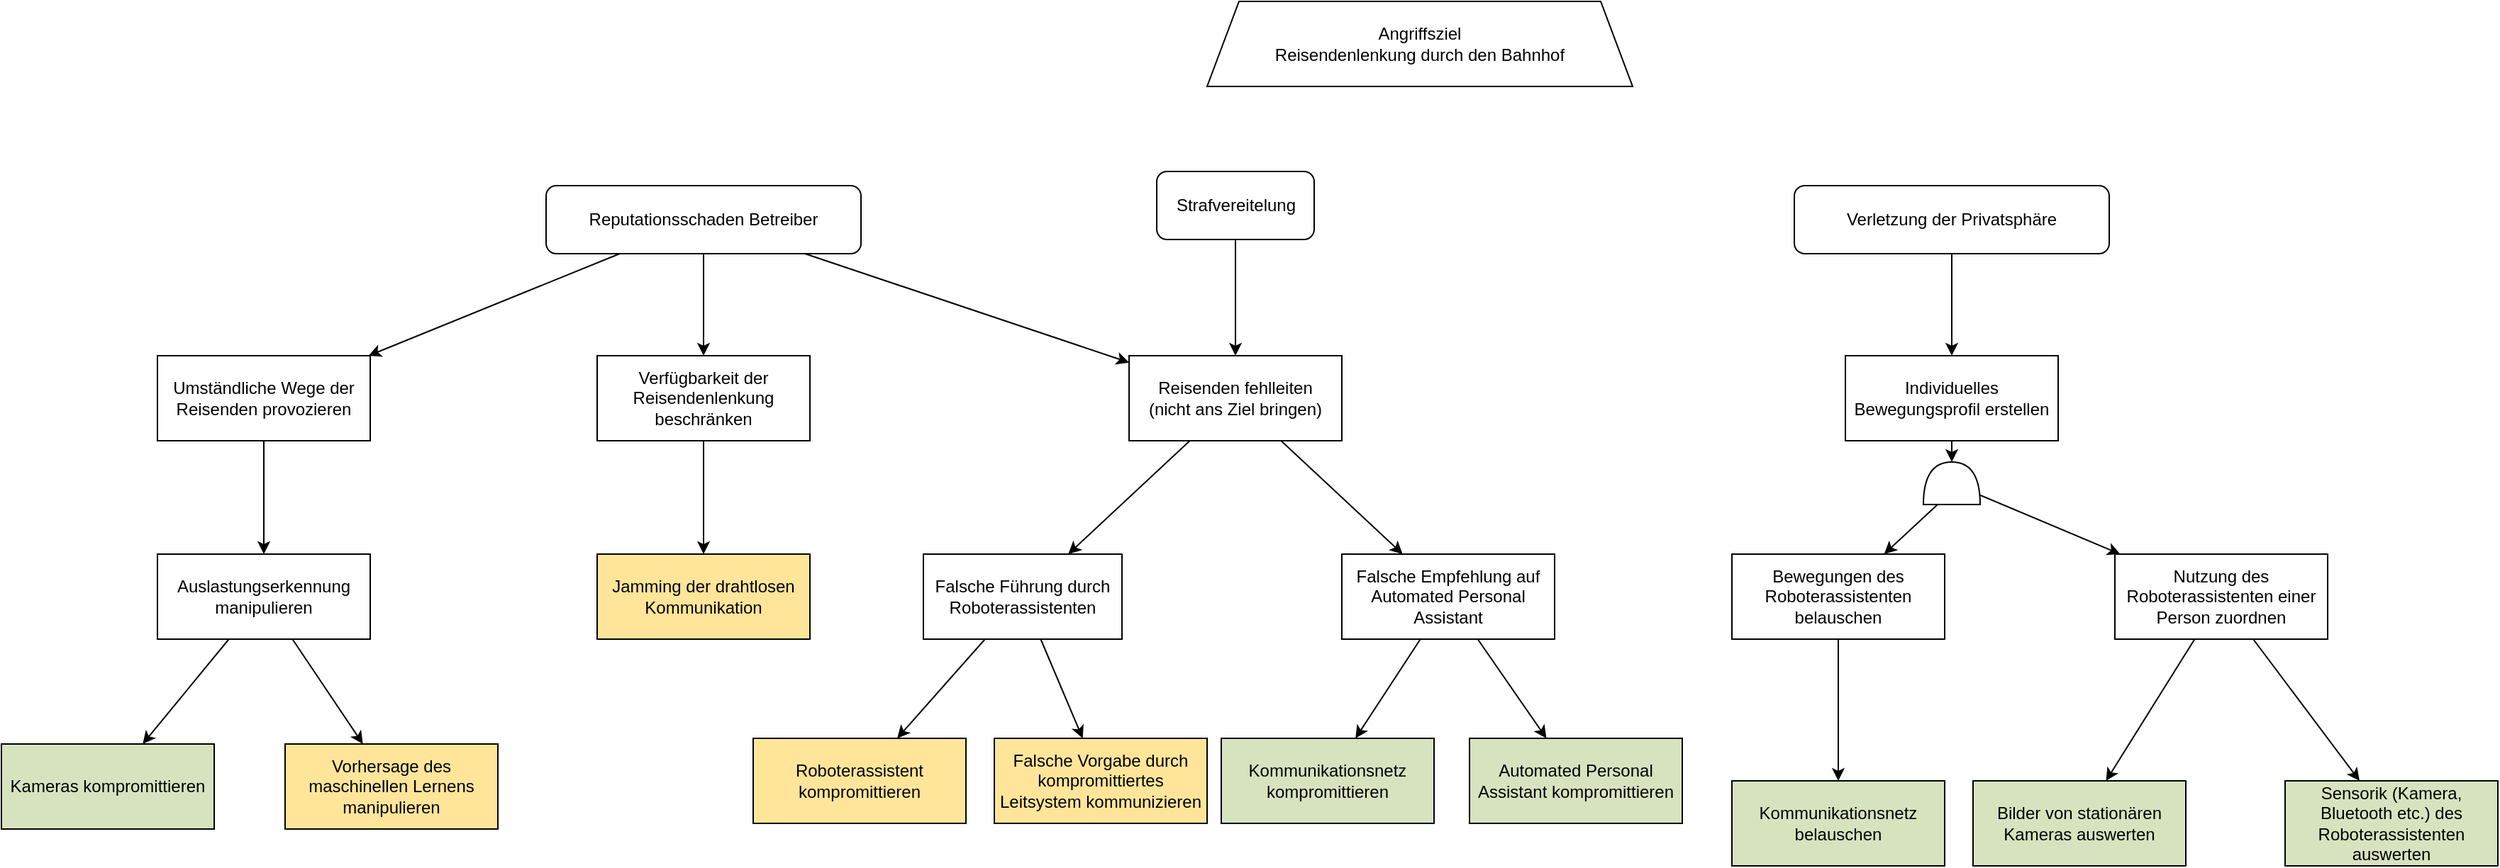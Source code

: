 <mxfile compressed="false" version="15.7.3" type="device">
  <diagram id="jtEWjEJLr_3nwjV8xUw6" name="Seite-1">
    <mxGraphModel dx="1422" dy="875" grid="1" gridSize="10" guides="1" tooltips="1" connect="1" arrows="1" fold="1" page="1" pageScale="1" pageWidth="1169" pageHeight="827" math="0" shadow="0">
      <root>
        <mxCell id="0" />
        <mxCell id="1" parent="0" />
        <mxCell id="-15SaIJ1APMnmhbEbIku-1" value="Angriffsziel&#xa;Reisendenlenkung durch den Bahnhof" style="whiteSpace=wrap;shape=trapezoid;size=0.075;" parent="1" vertex="1">
          <mxGeometry x="980" y="40" width="300" height="60" as="geometry" />
        </mxCell>
        <mxCell id="6N23MCBrWHuTn4E1IJ8b-25" style="edgeStyle=none;rounded=0;orthogonalLoop=1;jettySize=auto;" parent="1" source="-15SaIJ1APMnmhbEbIku-2" target="6N23MCBrWHuTn4E1IJ8b-24" edge="1">
          <mxGeometry relative="1" as="geometry" />
        </mxCell>
        <mxCell id="6N23MCBrWHuTn4E1IJ8b-31" style="edgeStyle=none;rounded=0;orthogonalLoop=1;jettySize=auto;" parent="1" source="-15SaIJ1APMnmhbEbIku-2" target="6N23MCBrWHuTn4E1IJ8b-30" edge="1">
          <mxGeometry relative="1" as="geometry" />
        </mxCell>
        <mxCell id="-15SaIJ1APMnmhbEbIku-2" value="Falsche Führung durch Roboterassistenten" style="whiteSpace=wrap;" parent="1" vertex="1">
          <mxGeometry x="780" y="430" width="140" height="60" as="geometry" />
        </mxCell>
        <mxCell id="uznBHEq51SKw7-3nmw6W-7" style="edgeStyle=none;rounded=0;orthogonalLoop=1;jettySize=auto;" parent="1" source="-15SaIJ1APMnmhbEbIku-3" target="uznBHEq51SKw7-3nmw6W-6" edge="1">
          <mxGeometry relative="1" as="geometry" />
        </mxCell>
        <mxCell id="6N23MCBrWHuTn4E1IJ8b-32" style="edgeStyle=none;rounded=0;orthogonalLoop=1;jettySize=auto;" parent="1" source="-15SaIJ1APMnmhbEbIku-3" target="uznBHEq51SKw7-3nmw6W-4" edge="1">
          <mxGeometry relative="1" as="geometry" />
        </mxCell>
        <mxCell id="-15SaIJ1APMnmhbEbIku-3" value="Auslastungserkennung manipulieren" style="whiteSpace=wrap;" parent="1" vertex="1">
          <mxGeometry x="240" y="430" width="150" height="60" as="geometry" />
        </mxCell>
        <mxCell id="uznBHEq51SKw7-3nmw6W-1" value="Jamming der drahtlosen Kommunikation" style="fillColor=#fee599;whiteSpace=wrap;" parent="1" vertex="1">
          <mxGeometry x="550" y="430" width="150" height="60" as="geometry" />
        </mxCell>
        <mxCell id="6N23MCBrWHuTn4E1IJ8b-8" style="edgeStyle=none;rounded=0;orthogonalLoop=1;jettySize=auto;exitX=0;exitY=0.25;exitDx=0;exitDy=0;exitPerimeter=0;" parent="1" source="6N23MCBrWHuTn4E1IJ8b-9" target="6N23MCBrWHuTn4E1IJ8b-7" edge="1">
          <mxGeometry relative="1" as="geometry" />
        </mxCell>
        <mxCell id="6N23MCBrWHuTn4E1IJ8b-10" style="edgeStyle=none;rounded=0;orthogonalLoop=1;jettySize=auto;entryX=1;entryY=0.5;entryDx=0;entryDy=0;entryPerimeter=0;" parent="1" source="uznBHEq51SKw7-3nmw6W-2" target="6N23MCBrWHuTn4E1IJ8b-9" edge="1">
          <mxGeometry relative="1" as="geometry" />
        </mxCell>
        <mxCell id="uznBHEq51SKw7-3nmw6W-2" value="Individuelles Bewegungsprofil erstellen" style="whiteSpace=wrap;" parent="1" vertex="1">
          <mxGeometry x="1430" y="290" width="150" height="60" as="geometry" />
        </mxCell>
        <mxCell id="uznBHEq51SKw7-3nmw6W-4" value="Vorhersage des maschinellen Lernens manipulieren" style="fillColor=#fee599;whiteSpace=wrap;" parent="1" vertex="1">
          <mxGeometry x="330" y="564" width="150" height="60" as="geometry" />
        </mxCell>
        <mxCell id="uznBHEq51SKw7-3nmw6W-6" value="Kameras kompromittieren" style="whiteSpace=wrap;fillColor=#d7e3bf;" parent="1" vertex="1">
          <mxGeometry x="130" y="564" width="150" height="60" as="geometry" />
        </mxCell>
        <mxCell id="6N23MCBrWHuTn4E1IJ8b-1" style="rounded=0;orthogonalLoop=1;jettySize=auto;" parent="1" source="uznBHEq51SKw7-3nmw6W-9" target="-15SaIJ1APMnmhbEbIku-2" edge="1">
          <mxGeometry relative="1" as="geometry" />
        </mxCell>
        <mxCell id="6N23MCBrWHuTn4E1IJ8b-4" value="" style="edgeStyle=none;rounded=0;orthogonalLoop=1;jettySize=auto;" parent="1" source="uznBHEq51SKw7-3nmw6W-9" target="6N23MCBrWHuTn4E1IJ8b-6" edge="1">
          <mxGeometry relative="1" as="geometry">
            <mxPoint x="1298.182" y="430" as="targetPoint" />
          </mxGeometry>
        </mxCell>
        <mxCell id="uznBHEq51SKw7-3nmw6W-9" value="Reisenden fehlleiten&#xa;(nicht ans Ziel bringen)" style="whiteSpace=wrap;" parent="1" vertex="1">
          <mxGeometry x="925" y="290" width="150" height="60" as="geometry" />
        </mxCell>
        <mxCell id="6N23MCBrWHuTn4E1IJ8b-28" style="edgeStyle=none;rounded=0;orthogonalLoop=1;jettySize=auto;" parent="1" source="6N23MCBrWHuTn4E1IJ8b-6" target="6N23MCBrWHuTn4E1IJ8b-26" edge="1">
          <mxGeometry relative="1" as="geometry" />
        </mxCell>
        <mxCell id="6N23MCBrWHuTn4E1IJ8b-29" style="edgeStyle=none;rounded=0;orthogonalLoop=1;jettySize=auto;" parent="1" source="6N23MCBrWHuTn4E1IJ8b-6" target="6N23MCBrWHuTn4E1IJ8b-27" edge="1">
          <mxGeometry relative="1" as="geometry" />
        </mxCell>
        <mxCell id="6N23MCBrWHuTn4E1IJ8b-6" value="Falsche Empfehlung auf Automated Personal Assistant" style="whiteSpace=wrap;" parent="1" vertex="1">
          <mxGeometry x="1075" y="430" width="150" height="60" as="geometry" />
        </mxCell>
        <mxCell id="6N23MCBrWHuTn4E1IJ8b-14" style="edgeStyle=none;rounded=0;orthogonalLoop=1;jettySize=auto;" parent="1" source="6N23MCBrWHuTn4E1IJ8b-7" target="6N23MCBrWHuTn4E1IJ8b-13" edge="1">
          <mxGeometry relative="1" as="geometry" />
        </mxCell>
        <mxCell id="6N23MCBrWHuTn4E1IJ8b-7" value="Bewegungen des Roboterassistenten belauschen" style="whiteSpace=wrap;" parent="1" vertex="1">
          <mxGeometry x="1350" y="430" width="150" height="60" as="geometry" />
        </mxCell>
        <mxCell id="6N23MCBrWHuTn4E1IJ8b-12" style="edgeStyle=none;rounded=0;orthogonalLoop=1;jettySize=auto;" parent="1" source="6N23MCBrWHuTn4E1IJ8b-9" target="6N23MCBrWHuTn4E1IJ8b-11" edge="1">
          <mxGeometry relative="1" as="geometry" />
        </mxCell>
        <mxCell id="6N23MCBrWHuTn4E1IJ8b-9" value="" style="shape=or;whiteSpace=wrap;rotation=-90;" parent="1" vertex="1">
          <mxGeometry x="1490" y="360" width="30" height="40" as="geometry" />
        </mxCell>
        <mxCell id="6N23MCBrWHuTn4E1IJ8b-17" style="edgeStyle=none;rounded=0;orthogonalLoop=1;jettySize=auto;" parent="1" source="6N23MCBrWHuTn4E1IJ8b-11" target="6N23MCBrWHuTn4E1IJ8b-16" edge="1">
          <mxGeometry relative="1" as="geometry" />
        </mxCell>
        <mxCell id="6N23MCBrWHuTn4E1IJ8b-20" style="edgeStyle=none;rounded=0;orthogonalLoop=1;jettySize=auto;" parent="1" source="6N23MCBrWHuTn4E1IJ8b-11" target="6N23MCBrWHuTn4E1IJ8b-19" edge="1">
          <mxGeometry relative="1" as="geometry" />
        </mxCell>
        <mxCell id="6N23MCBrWHuTn4E1IJ8b-11" value="Nutzung des Roboterassistenten einer Person zuordnen" style="whiteSpace=wrap;" parent="1" vertex="1">
          <mxGeometry x="1620" y="430" width="150" height="60" as="geometry" />
        </mxCell>
        <mxCell id="6N23MCBrWHuTn4E1IJ8b-13" value="Kommunikationsnetz belauschen" style="whiteSpace=wrap;fillColor=#d7e3bf;" parent="1" vertex="1">
          <mxGeometry x="1350" y="590" width="150" height="60" as="geometry" />
        </mxCell>
        <mxCell id="6N23MCBrWHuTn4E1IJ8b-16" value="Bilder von stationären Kameras auswerten" style="whiteSpace=wrap;fillColor=#d7e3bf;" parent="1" vertex="1">
          <mxGeometry x="1520" y="590" width="150" height="60" as="geometry" />
        </mxCell>
        <mxCell id="6N23MCBrWHuTn4E1IJ8b-19" value="Sensorik (Kamera, Bluetooth etc.) des Roboterassistenten auswerten" style="whiteSpace=wrap;fillColor=#d7e3bf;" parent="1" vertex="1">
          <mxGeometry x="1740" y="590" width="150" height="60" as="geometry" />
        </mxCell>
        <mxCell id="6N23MCBrWHuTn4E1IJ8b-23" style="edgeStyle=none;rounded=0;orthogonalLoop=1;jettySize=auto;" parent="1" source="6N23MCBrWHuTn4E1IJ8b-22" target="uznBHEq51SKw7-3nmw6W-1" edge="1">
          <mxGeometry relative="1" as="geometry" />
        </mxCell>
        <mxCell id="6N23MCBrWHuTn4E1IJ8b-22" value="Verfügbarkeit der Reisendenlenkung beschränken" style="whiteSpace=wrap;" parent="1" vertex="1">
          <mxGeometry x="550" y="290" width="150" height="60" as="geometry" />
        </mxCell>
        <mxCell id="6N23MCBrWHuTn4E1IJ8b-24" value="Roboterassistent kompromittieren" style="whiteSpace=wrap;fillColor=#fee599;" parent="1" vertex="1">
          <mxGeometry x="660" y="560" width="150" height="60" as="geometry" />
        </mxCell>
        <mxCell id="6N23MCBrWHuTn4E1IJ8b-26" value="Kommunikationsnetz kompromittieren" style="whiteSpace=wrap;fillColor=#d7e3bf;" parent="1" vertex="1">
          <mxGeometry x="990" y="560" width="150" height="60" as="geometry" />
        </mxCell>
        <mxCell id="6N23MCBrWHuTn4E1IJ8b-27" value="Automated Personal Assistant kompromittieren" style="whiteSpace=wrap;fillColor=#d7e3bf;" parent="1" vertex="1">
          <mxGeometry x="1165" y="560" width="150" height="60" as="geometry" />
        </mxCell>
        <mxCell id="6N23MCBrWHuTn4E1IJ8b-30" value="Falsche Vorgabe durch kompromittiertes Leitsystem kommunizieren" style="whiteSpace=wrap;fillColor=#fee599;" parent="1" vertex="1">
          <mxGeometry x="830" y="560" width="150" height="60" as="geometry" />
        </mxCell>
        <mxCell id="6N23MCBrWHuTn4E1IJ8b-34" style="edgeStyle=none;rounded=0;orthogonalLoop=1;jettySize=auto;" parent="1" source="6N23MCBrWHuTn4E1IJ8b-33" target="uznBHEq51SKw7-3nmw6W-9" edge="1">
          <mxGeometry relative="1" as="geometry" />
        </mxCell>
        <mxCell id="6N23MCBrWHuTn4E1IJ8b-35" style="edgeStyle=none;rounded=0;orthogonalLoop=1;jettySize=auto;" parent="1" source="6N23MCBrWHuTn4E1IJ8b-33" target="6N23MCBrWHuTn4E1IJ8b-22" edge="1">
          <mxGeometry relative="1" as="geometry" />
        </mxCell>
        <mxCell id="6N23MCBrWHuTn4E1IJ8b-40" style="edgeStyle=none;rounded=0;orthogonalLoop=1;jettySize=auto;" parent="1" source="6N23MCBrWHuTn4E1IJ8b-33" target="6N23MCBrWHuTn4E1IJ8b-38" edge="1">
          <mxGeometry relative="1" as="geometry" />
        </mxCell>
        <mxCell id="6N23MCBrWHuTn4E1IJ8b-33" value="Reputationsschaden Betreiber" style="rounded=1;whiteSpace=wrap;" parent="1" vertex="1">
          <mxGeometry x="514" y="170" width="222" height="48" as="geometry" />
        </mxCell>
        <mxCell id="6N23MCBrWHuTn4E1IJ8b-37" style="edgeStyle=none;rounded=0;orthogonalLoop=1;jettySize=auto;" parent="1" source="6N23MCBrWHuTn4E1IJ8b-36" target="uznBHEq51SKw7-3nmw6W-2" edge="1">
          <mxGeometry relative="1" as="geometry">
            <mxPoint x="1505" y="270" as="targetPoint" />
          </mxGeometry>
        </mxCell>
        <mxCell id="6N23MCBrWHuTn4E1IJ8b-36" value="Verletzung der Privatsphäre" style="rounded=1;whiteSpace=wrap;" parent="1" vertex="1">
          <mxGeometry x="1394" y="170" width="222" height="48" as="geometry" />
        </mxCell>
        <mxCell id="6N23MCBrWHuTn4E1IJ8b-39" style="edgeStyle=none;rounded=0;orthogonalLoop=1;jettySize=auto;" parent="1" source="6N23MCBrWHuTn4E1IJ8b-38" target="-15SaIJ1APMnmhbEbIku-3" edge="1">
          <mxGeometry relative="1" as="geometry" />
        </mxCell>
        <mxCell id="6N23MCBrWHuTn4E1IJ8b-38" value="Umständliche Wege der Reisenden provozieren" style="whiteSpace=wrap;" parent="1" vertex="1">
          <mxGeometry x="240" y="290" width="150" height="60" as="geometry" />
        </mxCell>
        <mxCell id="ct-nt5V5BDNBA0uoIoL_-2" value="Strafvereitelung" style="verticalAlign=middle;align=center;fillColor=#FFFFFF;gradientColor=none;labelBackgroundColor=none;rounded=1;whiteSpace=wrap;" parent="1" vertex="1">
          <mxGeometry x="944.5" y="160" width="111" height="48" as="geometry" />
        </mxCell>
        <mxCell id="ct-nt5V5BDNBA0uoIoL_-3" style="edgeStyle=none;rounded=0;orthogonalLoop=1;jettySize=auto;" parent="1" source="ct-nt5V5BDNBA0uoIoL_-2" target="uznBHEq51SKw7-3nmw6W-9" edge="1">
          <mxGeometry relative="1" as="geometry">
            <mxPoint x="706.429" y="228" as="sourcePoint" />
            <mxPoint x="935" y="304.8" as="targetPoint" />
          </mxGeometry>
        </mxCell>
      </root>
    </mxGraphModel>
  </diagram>
</mxfile>
